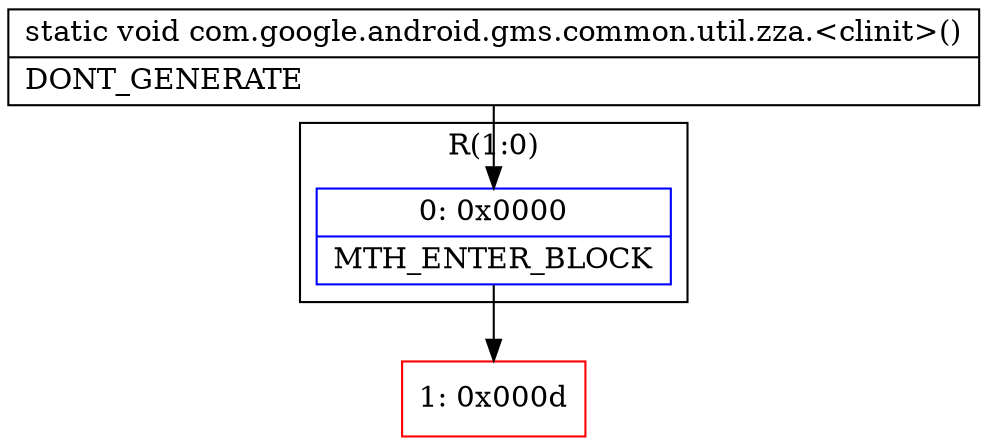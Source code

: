 digraph "CFG forcom.google.android.gms.common.util.zza.\<clinit\>()V" {
subgraph cluster_Region_795252972 {
label = "R(1:0)";
node [shape=record,color=blue];
Node_0 [shape=record,label="{0\:\ 0x0000|MTH_ENTER_BLOCK\l}"];
}
Node_1 [shape=record,color=red,label="{1\:\ 0x000d}"];
MethodNode[shape=record,label="{static void com.google.android.gms.common.util.zza.\<clinit\>()  | DONT_GENERATE\l}"];
MethodNode -> Node_0;
Node_0 -> Node_1;
}

